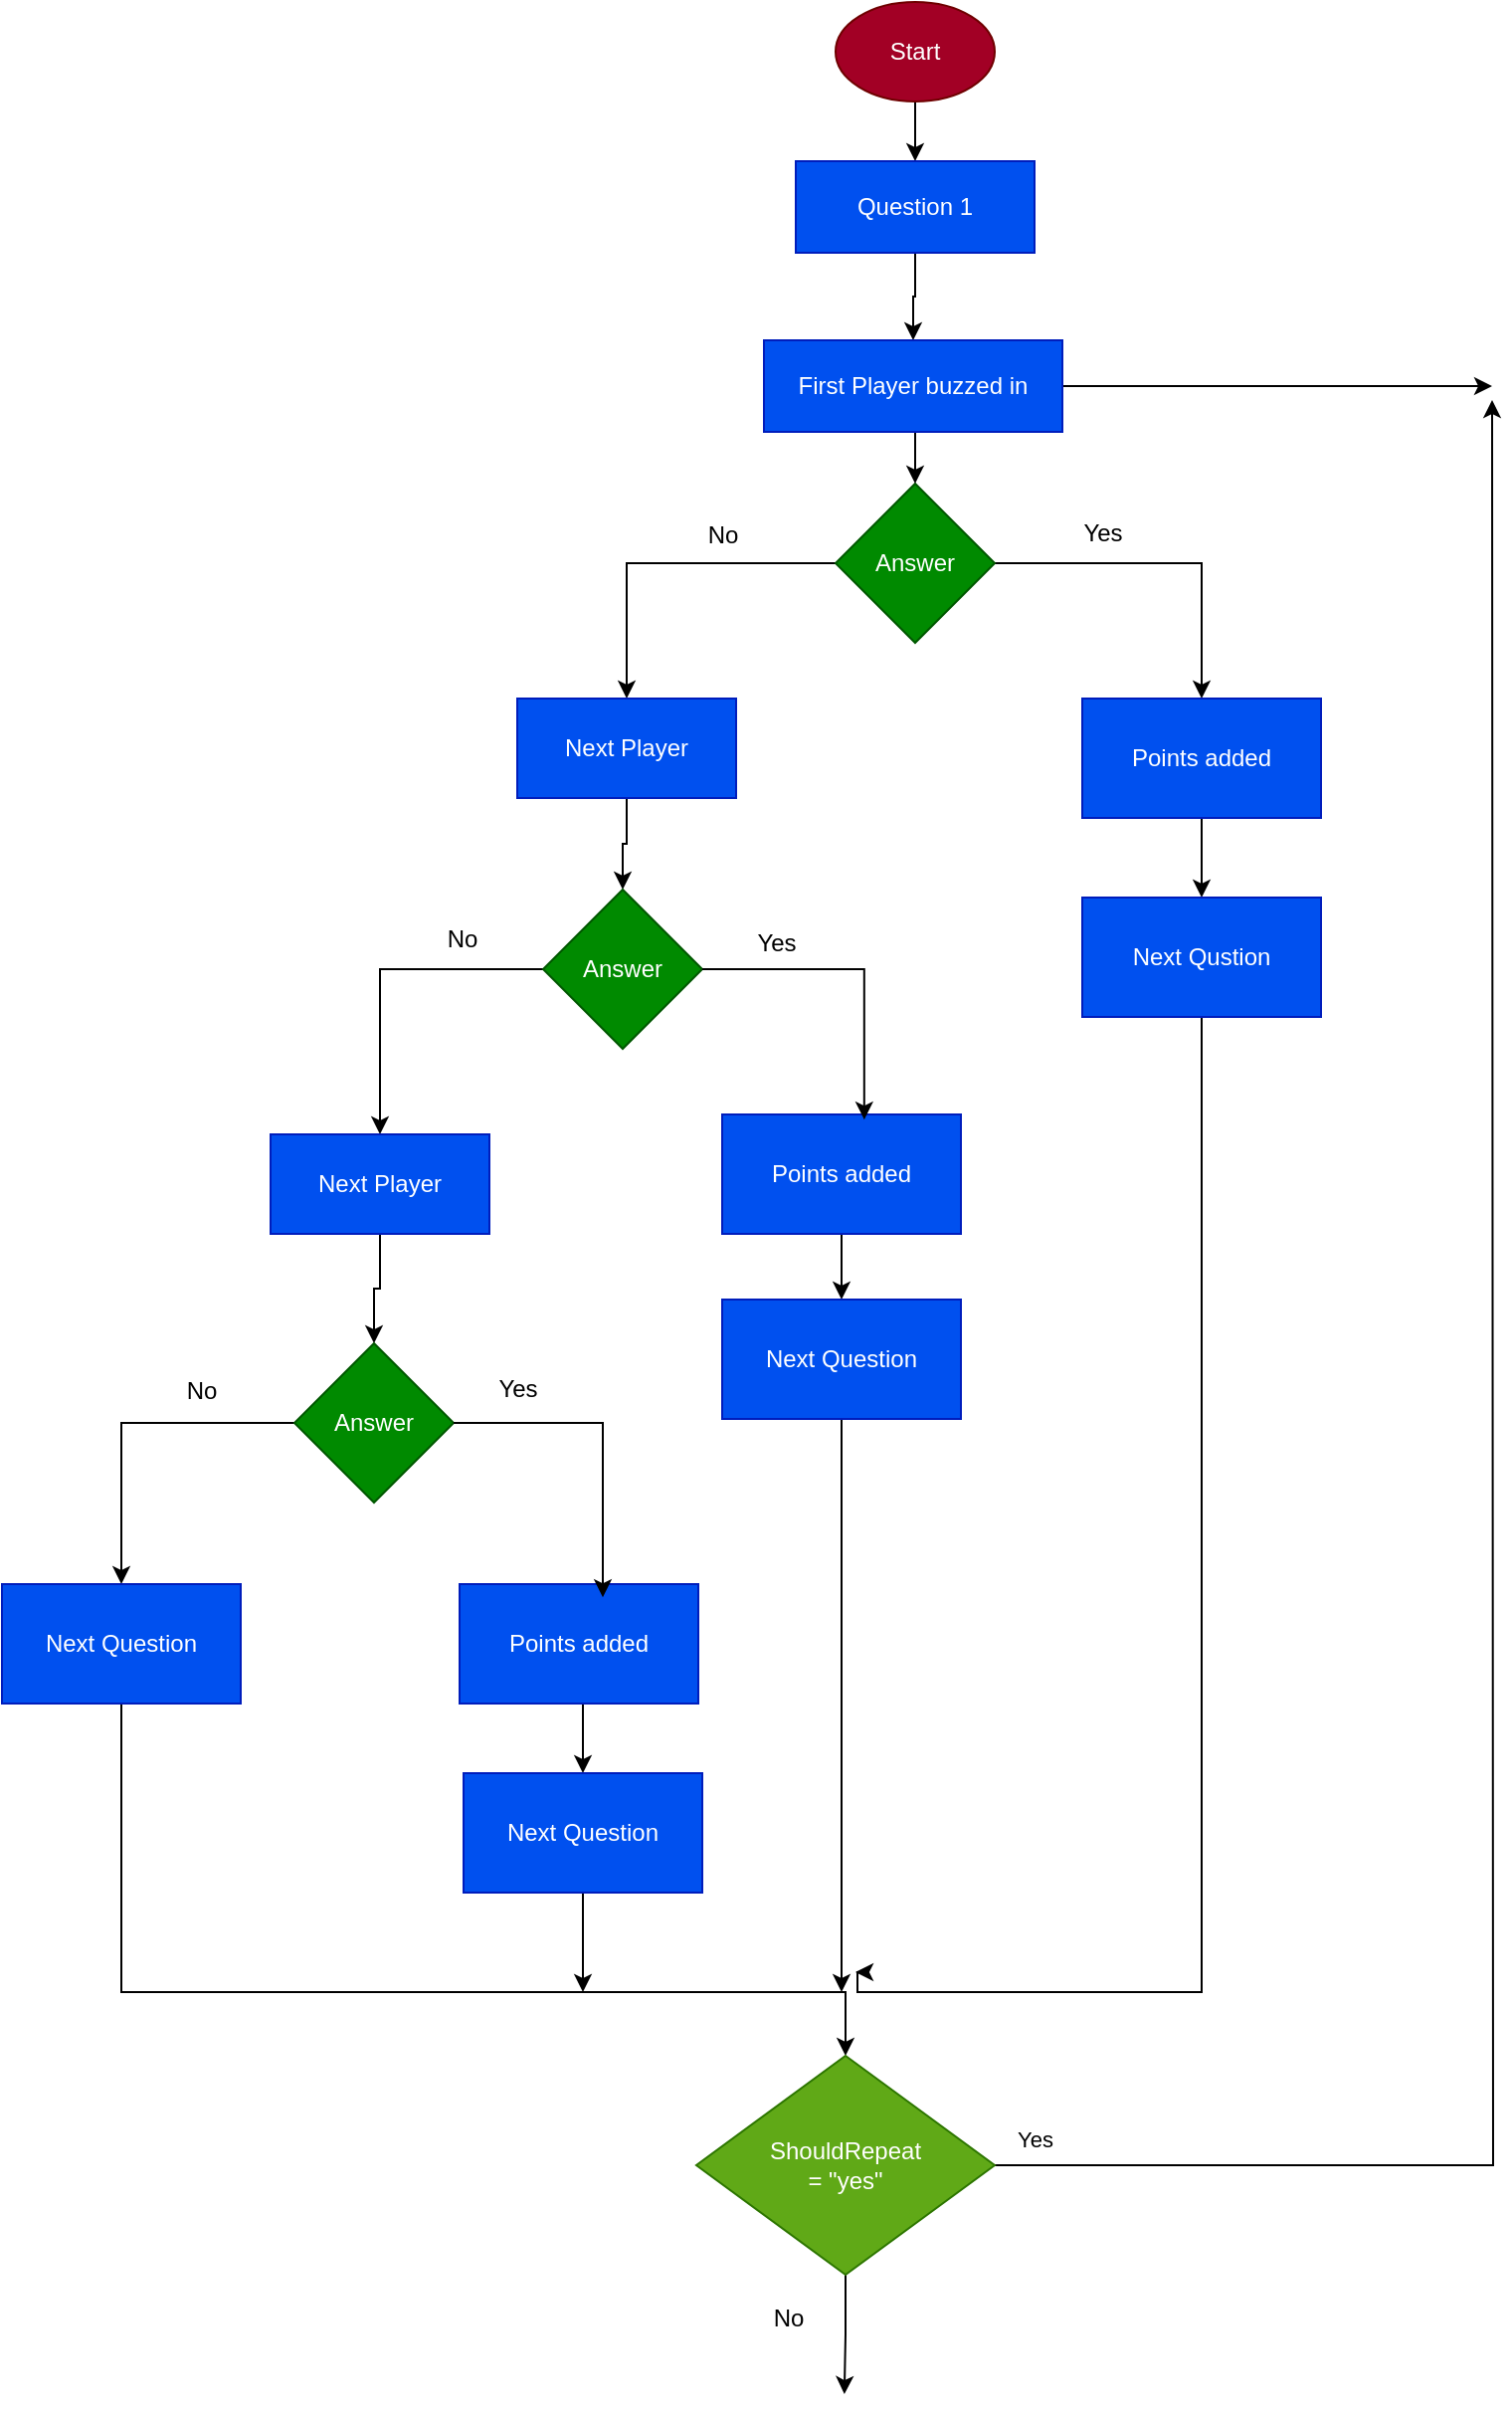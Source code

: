 <mxfile version="24.7.17">
  <diagram name="Page-1" id="yz_lLmBaMRabJvWlh-EO">
    <mxGraphModel dx="2107" dy="817" grid="1" gridSize="10" guides="1" tooltips="1" connect="1" arrows="1" fold="1" page="1" pageScale="1" pageWidth="850" pageHeight="1100" math="0" shadow="0">
      <root>
        <mxCell id="0" />
        <mxCell id="1" parent="0" />
        <mxCell id="YZtgsNR_B2zBvIR0tOvt-17" style="edgeStyle=orthogonalEdgeStyle;rounded=0;orthogonalLoop=1;jettySize=auto;html=1;exitX=0.5;exitY=1;exitDx=0;exitDy=0;entryX=0.5;entryY=0;entryDx=0;entryDy=0;" edge="1" parent="1" source="YZtgsNR_B2zBvIR0tOvt-1" target="YZtgsNR_B2zBvIR0tOvt-3">
          <mxGeometry relative="1" as="geometry" />
        </mxCell>
        <mxCell id="YZtgsNR_B2zBvIR0tOvt-1" value="Start" style="ellipse;whiteSpace=wrap;html=1;fillColor=#a20025;fontColor=#ffffff;strokeColor=#6F0000;" vertex="1" parent="1">
          <mxGeometry x="370" y="40" width="80" height="50" as="geometry" />
        </mxCell>
        <mxCell id="YZtgsNR_B2zBvIR0tOvt-18" style="edgeStyle=orthogonalEdgeStyle;rounded=0;orthogonalLoop=1;jettySize=auto;html=1;exitX=0.5;exitY=1;exitDx=0;exitDy=0;entryX=0.5;entryY=0;entryDx=0;entryDy=0;" edge="1" parent="1" source="YZtgsNR_B2zBvIR0tOvt-3" target="YZtgsNR_B2zBvIR0tOvt-6">
          <mxGeometry relative="1" as="geometry" />
        </mxCell>
        <mxCell id="YZtgsNR_B2zBvIR0tOvt-3" value="Question 1" style="rounded=0;whiteSpace=wrap;html=1;fillColor=#0050ef;fontColor=#ffffff;strokeColor=#001DBC;" vertex="1" parent="1">
          <mxGeometry x="350" y="120" width="120" height="46" as="geometry" />
        </mxCell>
        <mxCell id="YZtgsNR_B2zBvIR0tOvt-20" style="edgeStyle=orthogonalEdgeStyle;rounded=0;orthogonalLoop=1;jettySize=auto;html=1;exitX=0;exitY=0.5;exitDx=0;exitDy=0;entryX=0.5;entryY=0;entryDx=0;entryDy=0;" edge="1" parent="1" source="YZtgsNR_B2zBvIR0tOvt-4" target="YZtgsNR_B2zBvIR0tOvt-7">
          <mxGeometry relative="1" as="geometry" />
        </mxCell>
        <mxCell id="YZtgsNR_B2zBvIR0tOvt-21" style="edgeStyle=orthogonalEdgeStyle;rounded=0;orthogonalLoop=1;jettySize=auto;html=1;exitX=1;exitY=0.5;exitDx=0;exitDy=0;entryX=0.5;entryY=0;entryDx=0;entryDy=0;" edge="1" parent="1" source="YZtgsNR_B2zBvIR0tOvt-4" target="YZtgsNR_B2zBvIR0tOvt-12">
          <mxGeometry relative="1" as="geometry" />
        </mxCell>
        <mxCell id="YZtgsNR_B2zBvIR0tOvt-4" value="Answer" style="rhombus;whiteSpace=wrap;html=1;fillColor=#008a00;fontColor=#ffffff;strokeColor=#005700;" vertex="1" parent="1">
          <mxGeometry x="370" y="282" width="80" height="80" as="geometry" />
        </mxCell>
        <mxCell id="YZtgsNR_B2zBvIR0tOvt-19" style="edgeStyle=orthogonalEdgeStyle;rounded=0;orthogonalLoop=1;jettySize=auto;html=1;exitX=0.5;exitY=1;exitDx=0;exitDy=0;entryX=0.5;entryY=0;entryDx=0;entryDy=0;" edge="1" parent="1" source="YZtgsNR_B2zBvIR0tOvt-6" target="YZtgsNR_B2zBvIR0tOvt-4">
          <mxGeometry relative="1" as="geometry" />
        </mxCell>
        <mxCell id="YZtgsNR_B2zBvIR0tOvt-62" style="edgeStyle=orthogonalEdgeStyle;rounded=0;orthogonalLoop=1;jettySize=auto;html=1;exitX=1;exitY=0.5;exitDx=0;exitDy=0;" edge="1" parent="1" source="YZtgsNR_B2zBvIR0tOvt-6">
          <mxGeometry relative="1" as="geometry">
            <mxPoint x="700" y="233" as="targetPoint" />
          </mxGeometry>
        </mxCell>
        <mxCell id="YZtgsNR_B2zBvIR0tOvt-6" value="First Player buzzed in" style="rounded=0;whiteSpace=wrap;html=1;fillColor=#0050ef;fontColor=#ffffff;strokeColor=#001DBC;" vertex="1" parent="1">
          <mxGeometry x="334" y="210" width="150" height="46" as="geometry" />
        </mxCell>
        <mxCell id="YZtgsNR_B2zBvIR0tOvt-25" style="edgeStyle=orthogonalEdgeStyle;rounded=0;orthogonalLoop=1;jettySize=auto;html=1;exitX=0.5;exitY=1;exitDx=0;exitDy=0;entryX=0.5;entryY=0;entryDx=0;entryDy=0;" edge="1" parent="1" source="YZtgsNR_B2zBvIR0tOvt-7" target="YZtgsNR_B2zBvIR0tOvt-10">
          <mxGeometry relative="1" as="geometry" />
        </mxCell>
        <mxCell id="YZtgsNR_B2zBvIR0tOvt-7" value="Next Player" style="rounded=0;whiteSpace=wrap;html=1;fillColor=#0050ef;fontColor=#ffffff;strokeColor=#001DBC;" vertex="1" parent="1">
          <mxGeometry x="210" y="390" width="110" height="50" as="geometry" />
        </mxCell>
        <mxCell id="YZtgsNR_B2zBvIR0tOvt-39" style="edgeStyle=orthogonalEdgeStyle;rounded=0;orthogonalLoop=1;jettySize=auto;html=1;exitX=0.5;exitY=1;exitDx=0;exitDy=0;entryX=0.5;entryY=0;entryDx=0;entryDy=0;" edge="1" parent="1" source="YZtgsNR_B2zBvIR0tOvt-8" target="YZtgsNR_B2zBvIR0tOvt-38">
          <mxGeometry relative="1" as="geometry" />
        </mxCell>
        <mxCell id="YZtgsNR_B2zBvIR0tOvt-8" value="Points added" style="rounded=0;whiteSpace=wrap;html=1;fillColor=#0050ef;fontColor=#ffffff;strokeColor=#001DBC;" vertex="1" parent="1">
          <mxGeometry x="313" y="599" width="120" height="60" as="geometry" />
        </mxCell>
        <mxCell id="YZtgsNR_B2zBvIR0tOvt-27" style="edgeStyle=orthogonalEdgeStyle;rounded=0;orthogonalLoop=1;jettySize=auto;html=1;exitX=0;exitY=0.5;exitDx=0;exitDy=0;entryX=0.5;entryY=0;entryDx=0;entryDy=0;" edge="1" parent="1" source="YZtgsNR_B2zBvIR0tOvt-10" target="YZtgsNR_B2zBvIR0tOvt-11">
          <mxGeometry relative="1" as="geometry" />
        </mxCell>
        <mxCell id="YZtgsNR_B2zBvIR0tOvt-10" value="Answer" style="rhombus;whiteSpace=wrap;html=1;fillColor=#008a00;fontColor=#ffffff;strokeColor=#005700;" vertex="1" parent="1">
          <mxGeometry x="223" y="486" width="80" height="80" as="geometry" />
        </mxCell>
        <mxCell id="YZtgsNR_B2zBvIR0tOvt-35" style="edgeStyle=orthogonalEdgeStyle;rounded=0;orthogonalLoop=1;jettySize=auto;html=1;exitX=0.5;exitY=1;exitDx=0;exitDy=0;entryX=0.5;entryY=0;entryDx=0;entryDy=0;" edge="1" parent="1" source="YZtgsNR_B2zBvIR0tOvt-11" target="YZtgsNR_B2zBvIR0tOvt-13">
          <mxGeometry relative="1" as="geometry" />
        </mxCell>
        <mxCell id="YZtgsNR_B2zBvIR0tOvt-11" value="Next Player" style="rounded=0;whiteSpace=wrap;html=1;fillColor=#0050ef;fontColor=#ffffff;strokeColor=#001DBC;" vertex="1" parent="1">
          <mxGeometry x="86" y="609" width="110" height="50" as="geometry" />
        </mxCell>
        <mxCell id="YZtgsNR_B2zBvIR0tOvt-29" style="edgeStyle=orthogonalEdgeStyle;rounded=0;orthogonalLoop=1;jettySize=auto;html=1;exitX=0.5;exitY=1;exitDx=0;exitDy=0;entryX=0.5;entryY=0;entryDx=0;entryDy=0;" edge="1" parent="1" source="YZtgsNR_B2zBvIR0tOvt-12" target="YZtgsNR_B2zBvIR0tOvt-16">
          <mxGeometry relative="1" as="geometry" />
        </mxCell>
        <mxCell id="YZtgsNR_B2zBvIR0tOvt-12" value="Points added" style="rounded=0;whiteSpace=wrap;html=1;fillColor=#0050ef;fontColor=#ffffff;strokeColor=#001DBC;" vertex="1" parent="1">
          <mxGeometry x="494" y="390" width="120" height="60" as="geometry" />
        </mxCell>
        <mxCell id="YZtgsNR_B2zBvIR0tOvt-40" style="edgeStyle=orthogonalEdgeStyle;rounded=0;orthogonalLoop=1;jettySize=auto;html=1;exitX=0;exitY=0.5;exitDx=0;exitDy=0;entryX=0.5;entryY=0;entryDx=0;entryDy=0;" edge="1" parent="1" source="YZtgsNR_B2zBvIR0tOvt-13" target="YZtgsNR_B2zBvIR0tOvt-15">
          <mxGeometry relative="1" as="geometry" />
        </mxCell>
        <mxCell id="YZtgsNR_B2zBvIR0tOvt-13" value="Answer" style="rhombus;whiteSpace=wrap;html=1;fillColor=#008a00;fontColor=#ffffff;strokeColor=#005700;" vertex="1" parent="1">
          <mxGeometry x="98" y="714" width="80" height="80" as="geometry" />
        </mxCell>
        <mxCell id="YZtgsNR_B2zBvIR0tOvt-57" style="edgeStyle=orthogonalEdgeStyle;rounded=0;orthogonalLoop=1;jettySize=auto;html=1;exitX=0.5;exitY=1;exitDx=0;exitDy=0;entryX=0.5;entryY=0;entryDx=0;entryDy=0;" edge="1" parent="1" source="YZtgsNR_B2zBvIR0tOvt-14" target="YZtgsNR_B2zBvIR0tOvt-56">
          <mxGeometry relative="1" as="geometry" />
        </mxCell>
        <mxCell id="YZtgsNR_B2zBvIR0tOvt-14" value="Points added" style="rounded=0;whiteSpace=wrap;html=1;fillColor=#0050ef;fontColor=#ffffff;strokeColor=#001DBC;" vertex="1" parent="1">
          <mxGeometry x="181" y="835" width="120" height="60" as="geometry" />
        </mxCell>
        <mxCell id="YZtgsNR_B2zBvIR0tOvt-58" style="edgeStyle=orthogonalEdgeStyle;rounded=0;orthogonalLoop=1;jettySize=auto;html=1;exitX=0.5;exitY=1;exitDx=0;exitDy=0;entryX=0.5;entryY=0;entryDx=0;entryDy=0;" edge="1" parent="1" source="YZtgsNR_B2zBvIR0tOvt-15" target="YZtgsNR_B2zBvIR0tOvt-45">
          <mxGeometry relative="1" as="geometry">
            <Array as="points">
              <mxPoint x="11" y="1040" />
              <mxPoint x="375" y="1040" />
            </Array>
          </mxGeometry>
        </mxCell>
        <mxCell id="YZtgsNR_B2zBvIR0tOvt-15" value="Next Question" style="rounded=0;whiteSpace=wrap;html=1;fillColor=#0050ef;fontColor=#ffffff;strokeColor=#001DBC;" vertex="1" parent="1">
          <mxGeometry x="-49" y="835" width="120" height="60" as="geometry" />
        </mxCell>
        <mxCell id="YZtgsNR_B2zBvIR0tOvt-64" style="edgeStyle=orthogonalEdgeStyle;rounded=0;orthogonalLoop=1;jettySize=auto;html=1;exitX=0.5;exitY=1;exitDx=0;exitDy=0;" edge="1" parent="1" source="YZtgsNR_B2zBvIR0tOvt-16">
          <mxGeometry relative="1" as="geometry">
            <mxPoint x="380" y="1030" as="targetPoint" />
            <Array as="points">
              <mxPoint x="554" y="1040" />
              <mxPoint x="381" y="1040" />
              <mxPoint x="381" y="1030" />
            </Array>
          </mxGeometry>
        </mxCell>
        <mxCell id="YZtgsNR_B2zBvIR0tOvt-16" value="Next Qustion" style="rounded=0;whiteSpace=wrap;html=1;fillColor=#0050ef;fontColor=#ffffff;strokeColor=#001DBC;" vertex="1" parent="1">
          <mxGeometry x="494" y="490" width="120" height="60" as="geometry" />
        </mxCell>
        <mxCell id="YZtgsNR_B2zBvIR0tOvt-22" value="No" style="text;html=1;align=center;verticalAlign=middle;resizable=0;points=[];autosize=1;strokeColor=none;fillColor=none;" vertex="1" parent="1">
          <mxGeometry x="293" y="293" width="40" height="30" as="geometry" />
        </mxCell>
        <mxCell id="YZtgsNR_B2zBvIR0tOvt-23" value="Yes" style="text;html=1;align=center;verticalAlign=middle;resizable=0;points=[];autosize=1;strokeColor=none;fillColor=none;" vertex="1" parent="1">
          <mxGeometry x="484" y="292" width="40" height="30" as="geometry" />
        </mxCell>
        <mxCell id="YZtgsNR_B2zBvIR0tOvt-28" style="edgeStyle=orthogonalEdgeStyle;rounded=0;orthogonalLoop=1;jettySize=auto;html=1;exitX=1;exitY=0.5;exitDx=0;exitDy=0;entryX=0.595;entryY=0.043;entryDx=0;entryDy=0;entryPerimeter=0;" edge="1" parent="1" source="YZtgsNR_B2zBvIR0tOvt-10" target="YZtgsNR_B2zBvIR0tOvt-8">
          <mxGeometry relative="1" as="geometry" />
        </mxCell>
        <mxCell id="YZtgsNR_B2zBvIR0tOvt-30" value="No" style="text;html=1;align=center;verticalAlign=middle;resizable=0;points=[];autosize=1;strokeColor=none;fillColor=none;" vertex="1" parent="1">
          <mxGeometry x="162" y="496" width="40" height="30" as="geometry" />
        </mxCell>
        <mxCell id="YZtgsNR_B2zBvIR0tOvt-34" value="Yes" style="text;html=1;align=center;verticalAlign=middle;resizable=0;points=[];autosize=1;strokeColor=none;fillColor=none;" vertex="1" parent="1">
          <mxGeometry x="320" y="498" width="40" height="30" as="geometry" />
        </mxCell>
        <mxCell id="YZtgsNR_B2zBvIR0tOvt-36" style="edgeStyle=orthogonalEdgeStyle;rounded=0;orthogonalLoop=1;jettySize=auto;html=1;exitX=1;exitY=0.5;exitDx=0;exitDy=0;entryX=0.6;entryY=0.11;entryDx=0;entryDy=0;entryPerimeter=0;" edge="1" parent="1" source="YZtgsNR_B2zBvIR0tOvt-13" target="YZtgsNR_B2zBvIR0tOvt-14">
          <mxGeometry relative="1" as="geometry" />
        </mxCell>
        <mxCell id="YZtgsNR_B2zBvIR0tOvt-37" value="Yes" style="text;html=1;align=center;verticalAlign=middle;resizable=0;points=[];autosize=1;strokeColor=none;fillColor=none;" vertex="1" parent="1">
          <mxGeometry x="190" y="722" width="40" height="30" as="geometry" />
        </mxCell>
        <mxCell id="YZtgsNR_B2zBvIR0tOvt-60" style="edgeStyle=orthogonalEdgeStyle;rounded=0;orthogonalLoop=1;jettySize=auto;html=1;exitX=0.5;exitY=1;exitDx=0;exitDy=0;" edge="1" parent="1" source="YZtgsNR_B2zBvIR0tOvt-38">
          <mxGeometry relative="1" as="geometry">
            <mxPoint x="373" y="1040" as="targetPoint" />
          </mxGeometry>
        </mxCell>
        <mxCell id="YZtgsNR_B2zBvIR0tOvt-38" value="Next Question" style="rounded=0;whiteSpace=wrap;html=1;fillColor=#0050ef;fontColor=#ffffff;strokeColor=#001DBC;" vertex="1" parent="1">
          <mxGeometry x="313" y="692" width="120" height="60" as="geometry" />
        </mxCell>
        <mxCell id="YZtgsNR_B2zBvIR0tOvt-41" value="No" style="text;html=1;align=center;verticalAlign=middle;resizable=0;points=[];autosize=1;strokeColor=none;fillColor=none;" vertex="1" parent="1">
          <mxGeometry x="31" y="723" width="40" height="30" as="geometry" />
        </mxCell>
        <mxCell id="YZtgsNR_B2zBvIR0tOvt-49" style="edgeStyle=orthogonalEdgeStyle;rounded=0;orthogonalLoop=1;jettySize=auto;html=1;exitX=0.5;exitY=1;exitDx=0;exitDy=0;" edge="1" parent="1" source="YZtgsNR_B2zBvIR0tOvt-45">
          <mxGeometry relative="1" as="geometry">
            <mxPoint x="374.429" y="1242" as="targetPoint" />
          </mxGeometry>
        </mxCell>
        <mxCell id="YZtgsNR_B2zBvIR0tOvt-61" style="edgeStyle=orthogonalEdgeStyle;rounded=0;orthogonalLoop=1;jettySize=auto;html=1;exitX=1;exitY=0.5;exitDx=0;exitDy=0;" edge="1" parent="1" source="YZtgsNR_B2zBvIR0tOvt-45">
          <mxGeometry relative="1" as="geometry">
            <mxPoint x="700" y="240" as="targetPoint" />
          </mxGeometry>
        </mxCell>
        <mxCell id="YZtgsNR_B2zBvIR0tOvt-63" value="Yes" style="edgeLabel;html=1;align=center;verticalAlign=middle;resizable=0;points=[];" vertex="1" connectable="0" parent="YZtgsNR_B2zBvIR0tOvt-61">
          <mxGeometry x="-0.965" y="13" relative="1" as="geometry">
            <mxPoint as="offset" />
          </mxGeometry>
        </mxCell>
        <mxCell id="YZtgsNR_B2zBvIR0tOvt-45" value="ShouldRepeat&lt;div&gt;= &quot;yes&lt;span style=&quot;background-color: initial;&quot;&gt;&quot;&lt;/span&gt;&lt;/div&gt;" style="rhombus;whiteSpace=wrap;html=1;fillColor=#60a917;fontColor=#ffffff;strokeColor=#2D7600;" vertex="1" parent="1">
          <mxGeometry x="300" y="1072" width="150" height="110" as="geometry" />
        </mxCell>
        <mxCell id="YZtgsNR_B2zBvIR0tOvt-53" value="No" style="text;html=1;align=center;verticalAlign=middle;resizable=0;points=[];autosize=1;strokeColor=none;fillColor=none;" vertex="1" parent="1">
          <mxGeometry x="326" y="1189" width="40" height="30" as="geometry" />
        </mxCell>
        <mxCell id="YZtgsNR_B2zBvIR0tOvt-59" style="edgeStyle=orthogonalEdgeStyle;rounded=0;orthogonalLoop=1;jettySize=auto;html=1;exitX=0.5;exitY=1;exitDx=0;exitDy=0;" edge="1" parent="1" source="YZtgsNR_B2zBvIR0tOvt-56">
          <mxGeometry relative="1" as="geometry">
            <mxPoint x="243" y="1040" as="targetPoint" />
          </mxGeometry>
        </mxCell>
        <mxCell id="YZtgsNR_B2zBvIR0tOvt-56" value="Next Question" style="rounded=0;whiteSpace=wrap;html=1;fillColor=#0050ef;fontColor=#ffffff;strokeColor=#001DBC;" vertex="1" parent="1">
          <mxGeometry x="183" y="930" width="120" height="60" as="geometry" />
        </mxCell>
      </root>
    </mxGraphModel>
  </diagram>
</mxfile>

